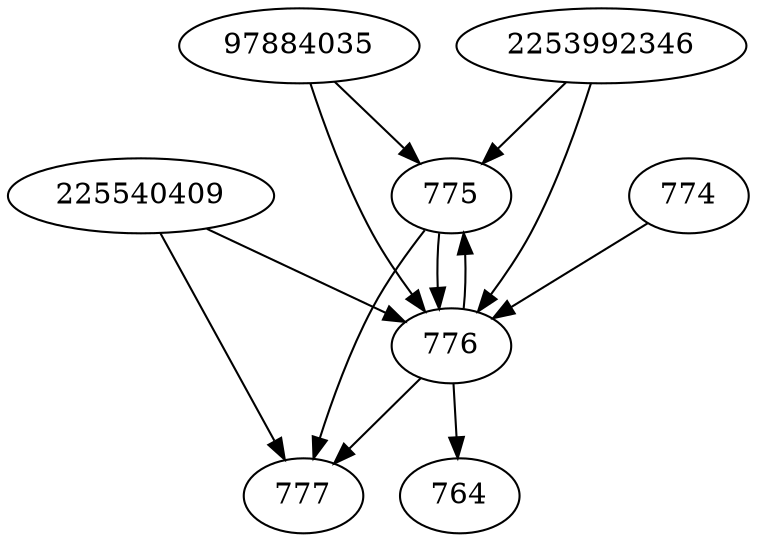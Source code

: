 strict digraph  {
97884035;
774;
775;
776;
777;
225540409;
2253992346;
764;
97884035 -> 775;
97884035 -> 776;
774 -> 776;
775 -> 777;
775 -> 776;
776 -> 777;
776 -> 775;
776 -> 764;
225540409 -> 776;
225540409 -> 777;
2253992346 -> 775;
2253992346 -> 776;
}
